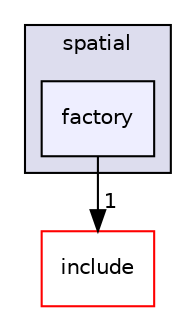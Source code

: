 digraph "src/multiscale/analysis/spatial/factory" {
  compound=true
  node [ fontsize="10", fontname="Helvetica"];
  edge [ labelfontsize="10", labelfontname="Helvetica"];
  subgraph clusterdir_eecdf75660cbdeda8cf07b528b48c623 {
    graph [ bgcolor="#ddddee", pencolor="black", label="spatial" fontname="Helvetica", fontsize="10", URL="dir_eecdf75660cbdeda8cf07b528b48c623.html"]
  dir_2ec31c6d420cd82ac240875edf88252f [shape=box, label="factory", style="filled", fillcolor="#eeeeff", pencolor="black", URL="dir_2ec31c6d420cd82ac240875edf88252f.html"];
  }
  dir_d44c64559bbebec7f509842c48db8b23 [shape=box label="include" fillcolor="white" style="filled" color="red" URL="dir_d44c64559bbebec7f509842c48db8b23.html"];
  dir_2ec31c6d420cd82ac240875edf88252f->dir_d44c64559bbebec7f509842c48db8b23 [headlabel="1", labeldistance=1.5 headhref="dir_000014_000000.html"];
}
